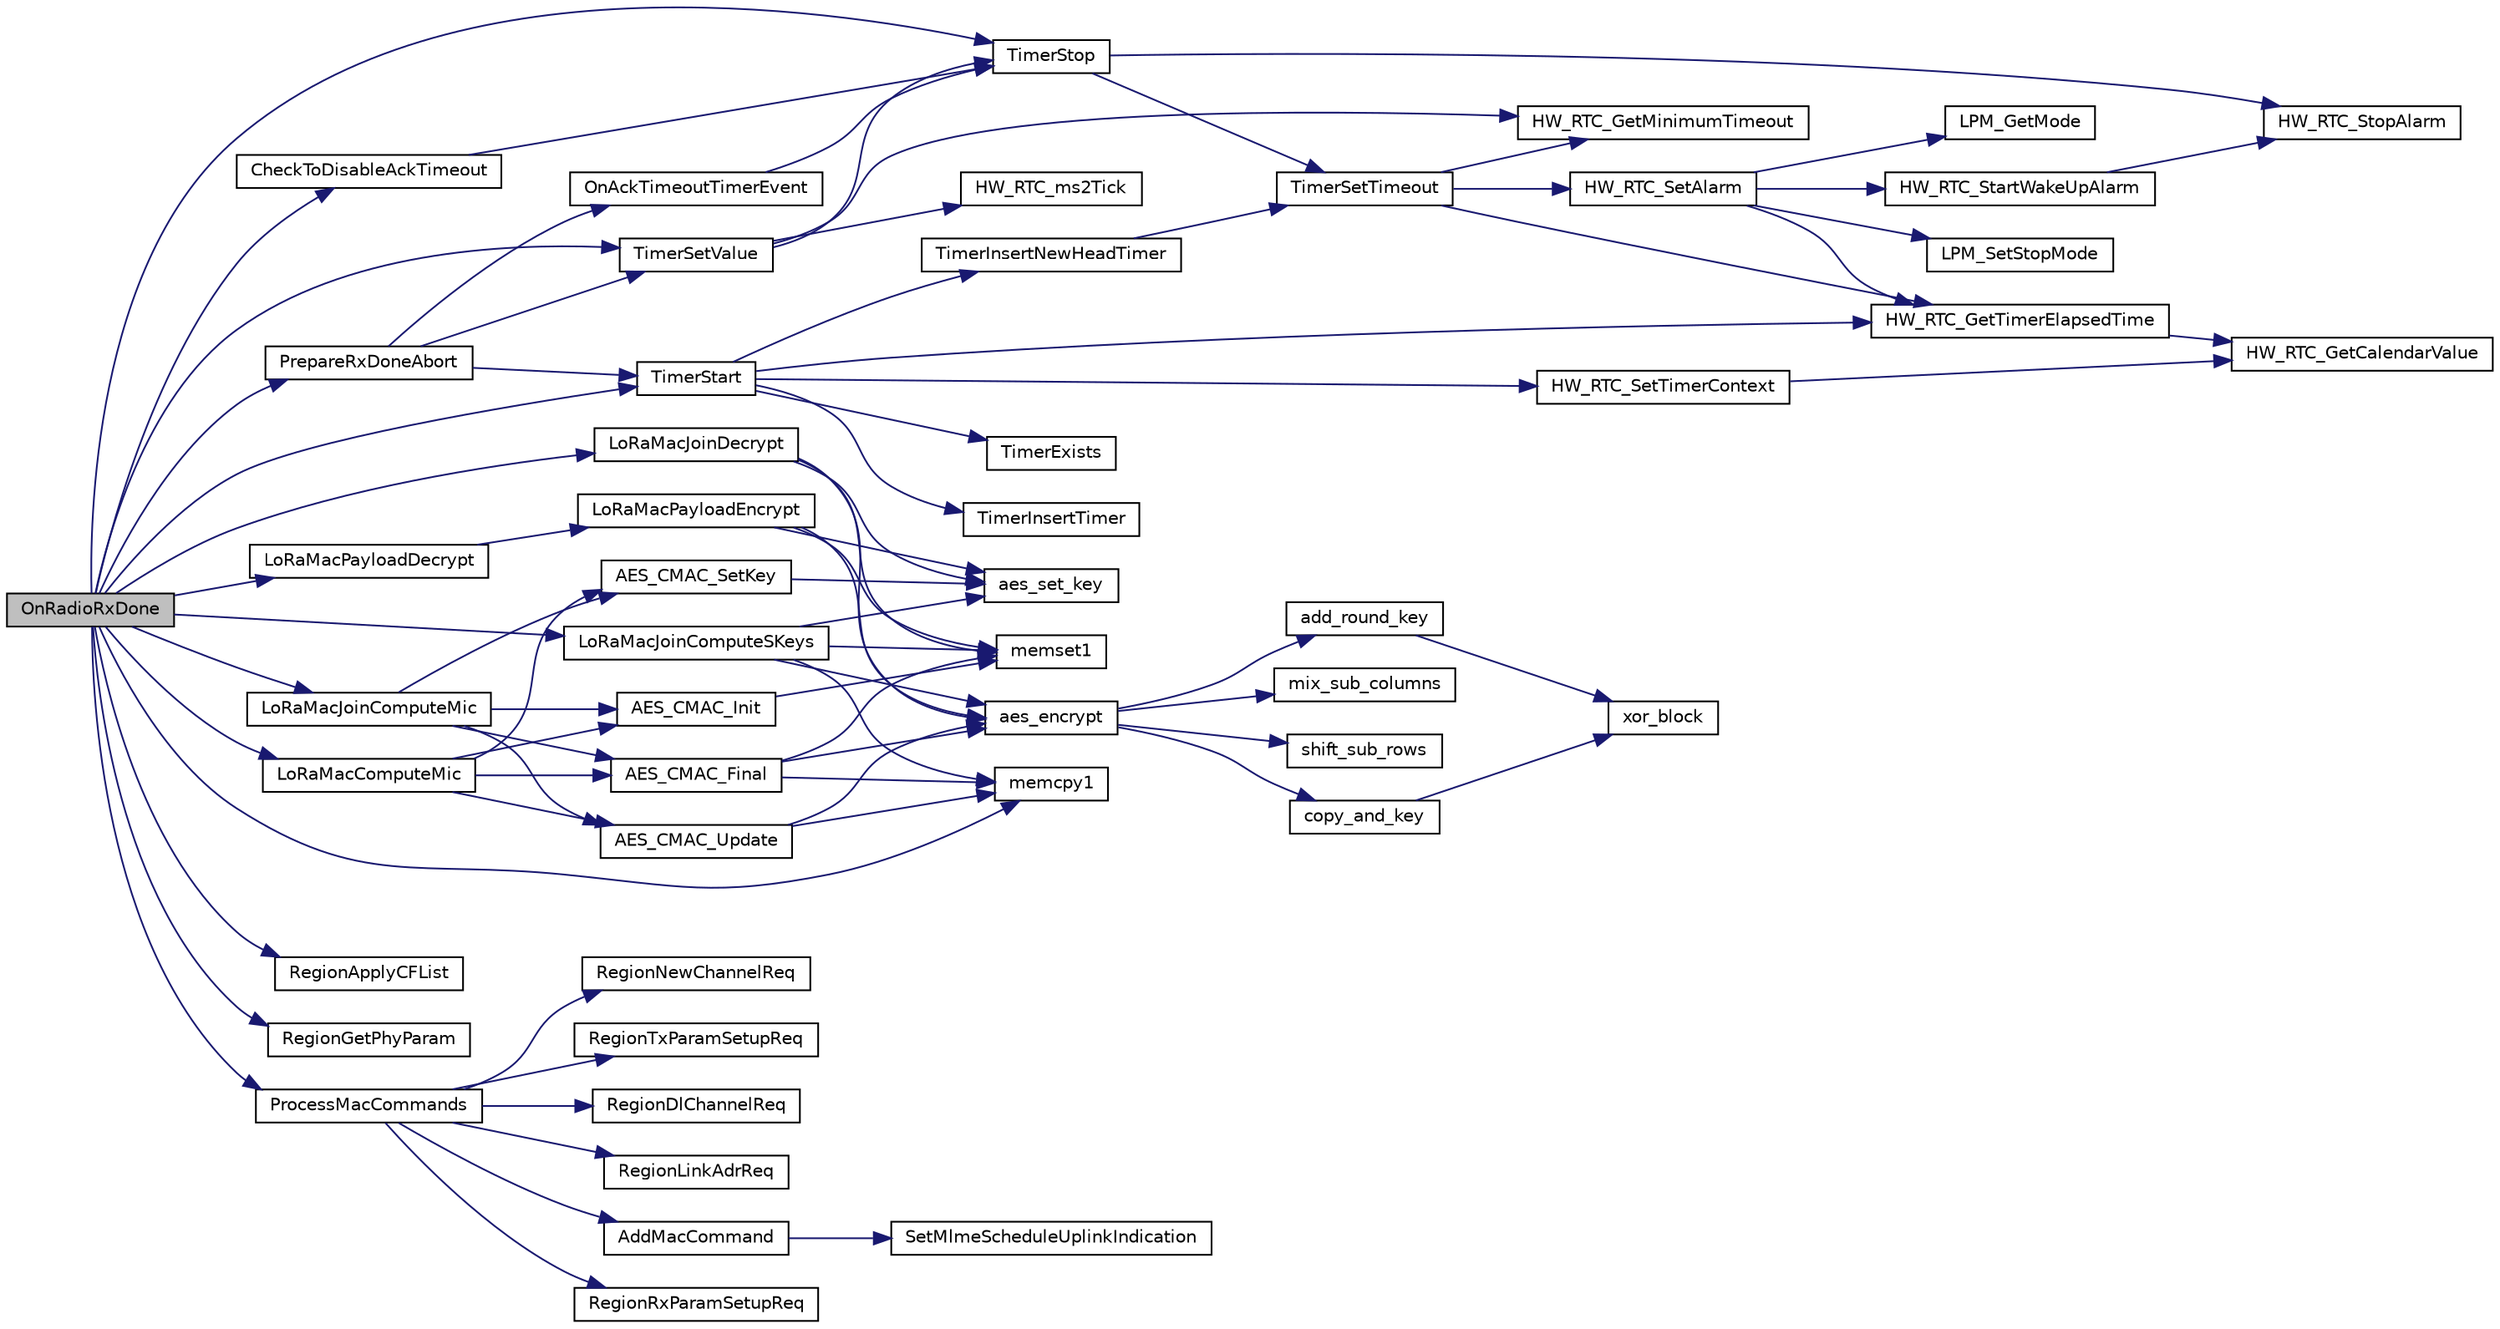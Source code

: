 digraph "OnRadioRxDone"
{
  edge [fontname="Helvetica",fontsize="10",labelfontname="Helvetica",labelfontsize="10"];
  node [fontname="Helvetica",fontsize="10",shape=record];
  rankdir="LR";
  Node139 [label="OnRadioRxDone",height=0.2,width=0.4,color="black", fillcolor="grey75", style="filled", fontcolor="black"];
  Node139 -> Node140 [color="midnightblue",fontsize="10",style="solid"];
  Node140 [label="TimerStop",height=0.2,width=0.4,color="black", fillcolor="white", style="filled",URL="$time_server_8c.html#a8ae899c4e8a9abf49d825d6959aa6bcb",tooltip="Stops and removes the timer object from the list of timer events "];
  Node140 -> Node141 [color="midnightblue",fontsize="10",style="solid"];
  Node141 [label="TimerSetTimeout",height=0.2,width=0.4,color="black", fillcolor="white", style="filled",URL="$time_server_8c.html#af90925c5246bd6bbc2863d08d4cca3a9",tooltip="Sets a timeout with the duration \"timestamp\" "];
  Node141 -> Node142 [color="midnightblue",fontsize="10",style="solid"];
  Node142 [label="HW_RTC_GetMinimumTimeout",height=0.2,width=0.4,color="black", fillcolor="white", style="filled",URL="$group___lory_s_d_k___r_t_c___functions.html#ga254f9e5c17daff978fef15be01021c51",tooltip="Return the minimum timeout the RTC is able to handle "];
  Node141 -> Node143 [color="midnightblue",fontsize="10",style="solid"];
  Node143 [label="HW_RTC_GetTimerElapsedTime",height=0.2,width=0.4,color="black", fillcolor="white", style="filled",URL="$group___lory_s_d_k___r_t_c___functions.html#ga7961116aa831950b62a413ecbbcfb02a",tooltip="Get the RTC timer elapsed time since the last Reference was set "];
  Node143 -> Node144 [color="midnightblue",fontsize="10",style="solid"];
  Node144 [label="HW_RTC_GetCalendarValue",height=0.2,width=0.4,color="black", fillcolor="white", style="filled",URL="$group___lory_s_d_k___r_t_c___functions.html#gaf81b8dc866a5c7b125355b55e3953387",tooltip="get current time from calendar in ticks "];
  Node141 -> Node145 [color="midnightblue",fontsize="10",style="solid"];
  Node145 [label="HW_RTC_SetAlarm",height=0.2,width=0.4,color="black", fillcolor="white", style="filled",URL="$group___lory_s_d_k___r_t_c___functions.html#ga09cec56d54c13de658fafdd003390771",tooltip="Set the alarm "];
  Node145 -> Node143 [color="midnightblue",fontsize="10",style="solid"];
  Node145 -> Node146 [color="midnightblue",fontsize="10",style="solid"];
  Node146 [label="LPM_SetStopMode",height=0.2,width=0.4,color="black", fillcolor="white", style="filled",URL="$low__power__manager_8c.html#ac8a0ff787d7d417b9e1f0697a1d5fd6d",tooltip="This API notifies the low power manager if the specified user allows the Off mode or not..."];
  Node145 -> Node147 [color="midnightblue",fontsize="10",style="solid"];
  Node147 [label="LPM_GetMode",height=0.2,width=0.4,color="black", fillcolor="white", style="filled",URL="$low__power__manager_8c.html#ae9107e412181f10977b724c346cebd45",tooltip="This API returns the Low Power Mode selected that will be applied when the system will enter low powe..."];
  Node145 -> Node148 [color="midnightblue",fontsize="10",style="solid"];
  Node148 [label="HW_RTC_StartWakeUpAlarm",height=0.2,width=0.4,color="black", fillcolor="white", style="filled",URL="$group___lory_s_d_k___r_t_c___functions.html#ga60703fcfc4abd73a2efc980e8bb6ad27",tooltip="start wake up alarm "];
  Node148 -> Node149 [color="midnightblue",fontsize="10",style="solid"];
  Node149 [label="HW_RTC_StopAlarm",height=0.2,width=0.4,color="black", fillcolor="white", style="filled",URL="$group___lory_s_d_k___r_t_c___functions.html#ga227be06e4dc1332d46ff12519db183b5",tooltip="Stop the Alarm "];
  Node140 -> Node149 [color="midnightblue",fontsize="10",style="solid"];
  Node139 -> Node150 [color="midnightblue",fontsize="10",style="solid"];
  Node150 [label="PrepareRxDoneAbort",height=0.2,width=0.4,color="black", fillcolor="white", style="filled",URL="$_lo_ra_mac_8c.html#a420f8e89407bab48414b1058d8071c97",tooltip="This function prepares the MAC to abort the execution of function OnRadioRxDone in case of a receptio..."];
  Node150 -> Node151 [color="midnightblue",fontsize="10",style="solid"];
  Node151 [label="OnAckTimeoutTimerEvent",height=0.2,width=0.4,color="black", fillcolor="white", style="filled",URL="$_lo_ra_mac_8c.html#a519a3e861bd16b2720a427308c6addc6",tooltip="Function executed on AckTimeout timer event "];
  Node151 -> Node140 [color="midnightblue",fontsize="10",style="solid"];
  Node150 -> Node152 [color="midnightblue",fontsize="10",style="solid"];
  Node152 [label="TimerSetValue",height=0.2,width=0.4,color="black", fillcolor="white", style="filled",URL="$time_server_8c.html#ad56c30124de6deefb3e32bbee2a4ba46",tooltip="Set timer new timeout value "];
  Node152 -> Node153 [color="midnightblue",fontsize="10",style="solid"];
  Node153 [label="HW_RTC_ms2Tick",height=0.2,width=0.4,color="black", fillcolor="white", style="filled",URL="$group___lory_s_d_k___r_t_c___functions.html#gab105bfcf0c8b346a1b20b158b8f8a86e",tooltip="converts time in ms to time in ticks "];
  Node152 -> Node140 [color="midnightblue",fontsize="10",style="solid"];
  Node152 -> Node142 [color="midnightblue",fontsize="10",style="solid"];
  Node150 -> Node154 [color="midnightblue",fontsize="10",style="solid"];
  Node154 [label="TimerStart",height=0.2,width=0.4,color="black", fillcolor="white", style="filled",URL="$time_server_8c.html#acd2c1f05aa1976f3bbedd389c8710a78",tooltip="Starts and adds the timer object to the list of timer events "];
  Node154 -> Node155 [color="midnightblue",fontsize="10",style="solid"];
  Node155 [label="TimerExists",height=0.2,width=0.4,color="black", fillcolor="white", style="filled",URL="$time_server_8c.html#a496e7edd41e6441d879e27d0043444f5",tooltip="Check if the Object to be added is not already in the list "];
  Node154 -> Node156 [color="midnightblue",fontsize="10",style="solid"];
  Node156 [label="HW_RTC_SetTimerContext",height=0.2,width=0.4,color="black", fillcolor="white", style="filled",URL="$group___lory_s_d_k___r_t_c___functions.html#gad0a54228cfe8473d90b901ebd76de1d5",tooltip="Set the RTC timer Reference "];
  Node156 -> Node144 [color="midnightblue",fontsize="10",style="solid"];
  Node154 -> Node157 [color="midnightblue",fontsize="10",style="solid"];
  Node157 [label="TimerInsertNewHeadTimer",height=0.2,width=0.4,color="black", fillcolor="white", style="filled",URL="$time_server_8c.html#abeff03f3b0a3356be8c833bb93d24458",tooltip="Adds or replace the head timer of the list. "];
  Node157 -> Node141 [color="midnightblue",fontsize="10",style="solid"];
  Node154 -> Node143 [color="midnightblue",fontsize="10",style="solid"];
  Node154 -> Node158 [color="midnightblue",fontsize="10",style="solid"];
  Node158 [label="TimerInsertTimer",height=0.2,width=0.4,color="black", fillcolor="white", style="filled",URL="$time_server_8c.html#a0901cb54acad3ea19d052c0d00d547e3",tooltip="Adds a timer to the list. "];
  Node139 -> Node159 [color="midnightblue",fontsize="10",style="solid"];
  Node159 [label="LoRaMacJoinDecrypt",height=0.2,width=0.4,color="black", fillcolor="white", style="filled",URL="$group___l_o_r_a_m_a_c___c_r_y_p_t_o.html#gac2379cd7cbeb6febaa2a7be5d9f04b5c"];
  Node159 -> Node160 [color="midnightblue",fontsize="10",style="solid"];
  Node160 [label="memset1",height=0.2,width=0.4,color="black", fillcolor="white", style="filled",URL="$utilities_8c.html#a272ed6d691263d9762c98ed720b1fa3a",tooltip="Set size elements of dst array with value "];
  Node159 -> Node161 [color="midnightblue",fontsize="10",style="solid"];
  Node161 [label="aes_set_key",height=0.2,width=0.4,color="black", fillcolor="white", style="filled",URL="$aes_8c.html#a0ffc37ee1bbb50e7147bf6e7de5d73a1"];
  Node159 -> Node162 [color="midnightblue",fontsize="10",style="solid"];
  Node162 [label="aes_encrypt",height=0.2,width=0.4,color="black", fillcolor="white", style="filled",URL="$aes_8c.html#ac88fd4e9cb53f78713a8fce1a6fcffc0"];
  Node162 -> Node163 [color="midnightblue",fontsize="10",style="solid"];
  Node163 [label="copy_and_key",height=0.2,width=0.4,color="black", fillcolor="white", style="filled",URL="$aes_8c.html#a8166c0ad4d3789a4d2f4e83a3e5e4d97"];
  Node163 -> Node164 [color="midnightblue",fontsize="10",style="solid"];
  Node164 [label="xor_block",height=0.2,width=0.4,color="black", fillcolor="white", style="filled",URL="$aes_8c.html#aafcd677b2384ebb1d46cf3dec70d3707"];
  Node162 -> Node165 [color="midnightblue",fontsize="10",style="solid"];
  Node165 [label="mix_sub_columns",height=0.2,width=0.4,color="black", fillcolor="white", style="filled",URL="$aes_8c.html#afa9f83c53abecf3a81de7cb31ef04712"];
  Node162 -> Node166 [color="midnightblue",fontsize="10",style="solid"];
  Node166 [label="add_round_key",height=0.2,width=0.4,color="black", fillcolor="white", style="filled",URL="$aes_8c.html#ae1911494dc4fea7f043ff14aac0b9b6d"];
  Node166 -> Node164 [color="midnightblue",fontsize="10",style="solid"];
  Node162 -> Node167 [color="midnightblue",fontsize="10",style="solid"];
  Node167 [label="shift_sub_rows",height=0.2,width=0.4,color="black", fillcolor="white", style="filled",URL="$aes_8c.html#a7b4821df13a3c7109fe5a6d588f0f9d3"];
  Node139 -> Node168 [color="midnightblue",fontsize="10",style="solid"];
  Node168 [label="LoRaMacJoinComputeMic",height=0.2,width=0.4,color="black", fillcolor="white", style="filled",URL="$group___l_o_r_a_m_a_c___c_r_y_p_t_o.html#gac9216af326316c9e7f207d4e73aed199"];
  Node168 -> Node169 [color="midnightblue",fontsize="10",style="solid"];
  Node169 [label="AES_CMAC_Init",height=0.2,width=0.4,color="black", fillcolor="white", style="filled",URL="$cmac_8c.html#a0344ba56e27c8029332069892af08737"];
  Node169 -> Node160 [color="midnightblue",fontsize="10",style="solid"];
  Node168 -> Node170 [color="midnightblue",fontsize="10",style="solid"];
  Node170 [label="AES_CMAC_SetKey",height=0.2,width=0.4,color="black", fillcolor="white", style="filled",URL="$cmac_8c.html#a0cbe43f8858ba5fbf5bbd5f03e362170"];
  Node170 -> Node161 [color="midnightblue",fontsize="10",style="solid"];
  Node168 -> Node171 [color="midnightblue",fontsize="10",style="solid"];
  Node171 [label="AES_CMAC_Update",height=0.2,width=0.4,color="black", fillcolor="white", style="filled",URL="$cmac_8c.html#ad1be03bf3df1635dd5cbf8943f4d04f6"];
  Node171 -> Node172 [color="midnightblue",fontsize="10",style="solid"];
  Node172 [label="memcpy1",height=0.2,width=0.4,color="black", fillcolor="white", style="filled",URL="$utilities_8c.html#abfbe672c7136122f16c9214bc4ba8d21",tooltip="Copies size elements of src array to dst array "];
  Node171 -> Node162 [color="midnightblue",fontsize="10",style="solid"];
  Node168 -> Node173 [color="midnightblue",fontsize="10",style="solid"];
  Node173 [label="AES_CMAC_Final",height=0.2,width=0.4,color="black", fillcolor="white", style="filled",URL="$cmac_8c.html#a8ea4da33d50984199d8a91bc0ab86b15"];
  Node173 -> Node160 [color="midnightblue",fontsize="10",style="solid"];
  Node173 -> Node162 [color="midnightblue",fontsize="10",style="solid"];
  Node173 -> Node172 [color="midnightblue",fontsize="10",style="solid"];
  Node139 -> Node174 [color="midnightblue",fontsize="10",style="solid"];
  Node174 [label="LoRaMacJoinComputeSKeys",height=0.2,width=0.4,color="black", fillcolor="white", style="filled",URL="$group___l_o_r_a_m_a_c___c_r_y_p_t_o.html#gad6fc2ace27fa388ec860fc2e5ae1f544"];
  Node174 -> Node160 [color="midnightblue",fontsize="10",style="solid"];
  Node174 -> Node161 [color="midnightblue",fontsize="10",style="solid"];
  Node174 -> Node172 [color="midnightblue",fontsize="10",style="solid"];
  Node174 -> Node162 [color="midnightblue",fontsize="10",style="solid"];
  Node139 -> Node175 [color="midnightblue",fontsize="10",style="solid"];
  Node175 [label="RegionApplyCFList",height=0.2,width=0.4,color="black", fillcolor="white", style="filled",URL="$group___r_e_g_i_o_n.html#gae3fdd82182ebb0704adb2a017d30e1f2",tooltip="The function parses the input buffer and sets up the channels of the CF list. "];
  Node139 -> Node176 [color="midnightblue",fontsize="10",style="solid"];
  Node176 [label="RegionGetPhyParam",height=0.2,width=0.4,color="black", fillcolor="white", style="filled",URL="$group___r_e_g_i_o_n.html#gafbd084611ba512035a6cbe7f3aa5857b",tooltip="The function gets a value of a specific phy attribute. "];
  Node139 -> Node177 [color="midnightblue",fontsize="10",style="solid"];
  Node177 [label="LoRaMacComputeMic",height=0.2,width=0.4,color="black", fillcolor="white", style="filled",URL="$group___l_o_r_a_m_a_c___c_r_y_p_t_o.html#ga6ee265070494b83255e7fdc4dff985da",tooltip="Computes the LoRaMAC frame MIC field "];
  Node177 -> Node169 [color="midnightblue",fontsize="10",style="solid"];
  Node177 -> Node170 [color="midnightblue",fontsize="10",style="solid"];
  Node177 -> Node171 [color="midnightblue",fontsize="10",style="solid"];
  Node177 -> Node173 [color="midnightblue",fontsize="10",style="solid"];
  Node139 -> Node178 [color="midnightblue",fontsize="10",style="solid"];
  Node178 [label="LoRaMacPayloadDecrypt",height=0.2,width=0.4,color="black", fillcolor="white", style="filled",URL="$group___l_o_r_a_m_a_c___c_r_y_p_t_o.html#ga41f9ba19f61b195420914ed58c8b94c7"];
  Node178 -> Node179 [color="midnightblue",fontsize="10",style="solid"];
  Node179 [label="LoRaMacPayloadEncrypt",height=0.2,width=0.4,color="black", fillcolor="white", style="filled",URL="$group___l_o_r_a_m_a_c___c_r_y_p_t_o.html#ga50339e60abea2186ca7e584b489718b1"];
  Node179 -> Node160 [color="midnightblue",fontsize="10",style="solid"];
  Node179 -> Node161 [color="midnightblue",fontsize="10",style="solid"];
  Node179 -> Node162 [color="midnightblue",fontsize="10",style="solid"];
  Node139 -> Node180 [color="midnightblue",fontsize="10",style="solid"];
  Node180 [label="ProcessMacCommands",height=0.2,width=0.4,color="black", fillcolor="white", style="filled",URL="$_lo_ra_mac_8c.html#afa7e82de5358cd2d2605c888cb1860a3",tooltip="Decodes MAC commands in the fOpts field and in the payload "];
  Node180 -> Node181 [color="midnightblue",fontsize="10",style="solid"];
  Node181 [label="RegionLinkAdrReq",height=0.2,width=0.4,color="black", fillcolor="white", style="filled",URL="$group___r_e_g_i_o_n.html#gae82a94e6d4141122e1a20b5ba1936c8e",tooltip="The function processes a Link ADR Request. "];
  Node180 -> Node182 [color="midnightblue",fontsize="10",style="solid"];
  Node182 [label="AddMacCommand",height=0.2,width=0.4,color="black", fillcolor="white", style="filled",URL="$_lo_ra_mac_8c.html#ab27d901e29d6f16957f783c94781ef70",tooltip="Adds a new MAC command to be sent. "];
  Node182 -> Node183 [color="midnightblue",fontsize="10",style="solid"];
  Node183 [label="SetMlmeScheduleUplinkIndication",height=0.2,width=0.4,color="black", fillcolor="white", style="filled",URL="$_lo_ra_mac_8c.html#ab0c0f938f7421b03f6890047f20df489",tooltip="Configures the events to trigger an MLME-Indication with a MLME type of MLME_SCHEDULE_UPLINK. "];
  Node180 -> Node184 [color="midnightblue",fontsize="10",style="solid"];
  Node184 [label="RegionRxParamSetupReq",height=0.2,width=0.4,color="black", fillcolor="white", style="filled",URL="$group___r_e_g_i_o_n.html#ga485a820155fded42235a0d14d5918a7d",tooltip="The function processes a RX Parameter Setup Request. "];
  Node180 -> Node185 [color="midnightblue",fontsize="10",style="solid"];
  Node185 [label="RegionNewChannelReq",height=0.2,width=0.4,color="black", fillcolor="white", style="filled",URL="$group___r_e_g_i_o_n.html#gadca654538335b4395c8d54642b83e2d4",tooltip="The function processes a New Channel Request. "];
  Node180 -> Node186 [color="midnightblue",fontsize="10",style="solid"];
  Node186 [label="RegionTxParamSetupReq",height=0.2,width=0.4,color="black", fillcolor="white", style="filled",URL="$group___r_e_g_i_o_n.html#ga50dbaca7bf982330c183614302d525c4",tooltip="The function processes a TX ParamSetup Request. "];
  Node180 -> Node187 [color="midnightblue",fontsize="10",style="solid"];
  Node187 [label="RegionDlChannelReq",height=0.2,width=0.4,color="black", fillcolor="white", style="filled",URL="$group___r_e_g_i_o_n.html#ga54f7c22677b2d0628e9914f53501d4b8",tooltip="The function processes a DlChannel Request. "];
  Node139 -> Node172 [color="midnightblue",fontsize="10",style="solid"];
  Node139 -> Node188 [color="midnightblue",fontsize="10",style="solid"];
  Node188 [label="CheckToDisableAckTimeout",height=0.2,width=0.4,color="black", fillcolor="white", style="filled",URL="$_lo_ra_mac_8c.html#aa36f254fbd91a58953cad5a84d651db3",tooltip="Check if the OnAckTimeoutTimer has do be disabled. If so, the function disables it. "];
  Node188 -> Node140 [color="midnightblue",fontsize="10",style="solid"];
  Node139 -> Node152 [color="midnightblue",fontsize="10",style="solid"];
  Node139 -> Node154 [color="midnightblue",fontsize="10",style="solid"];
}
